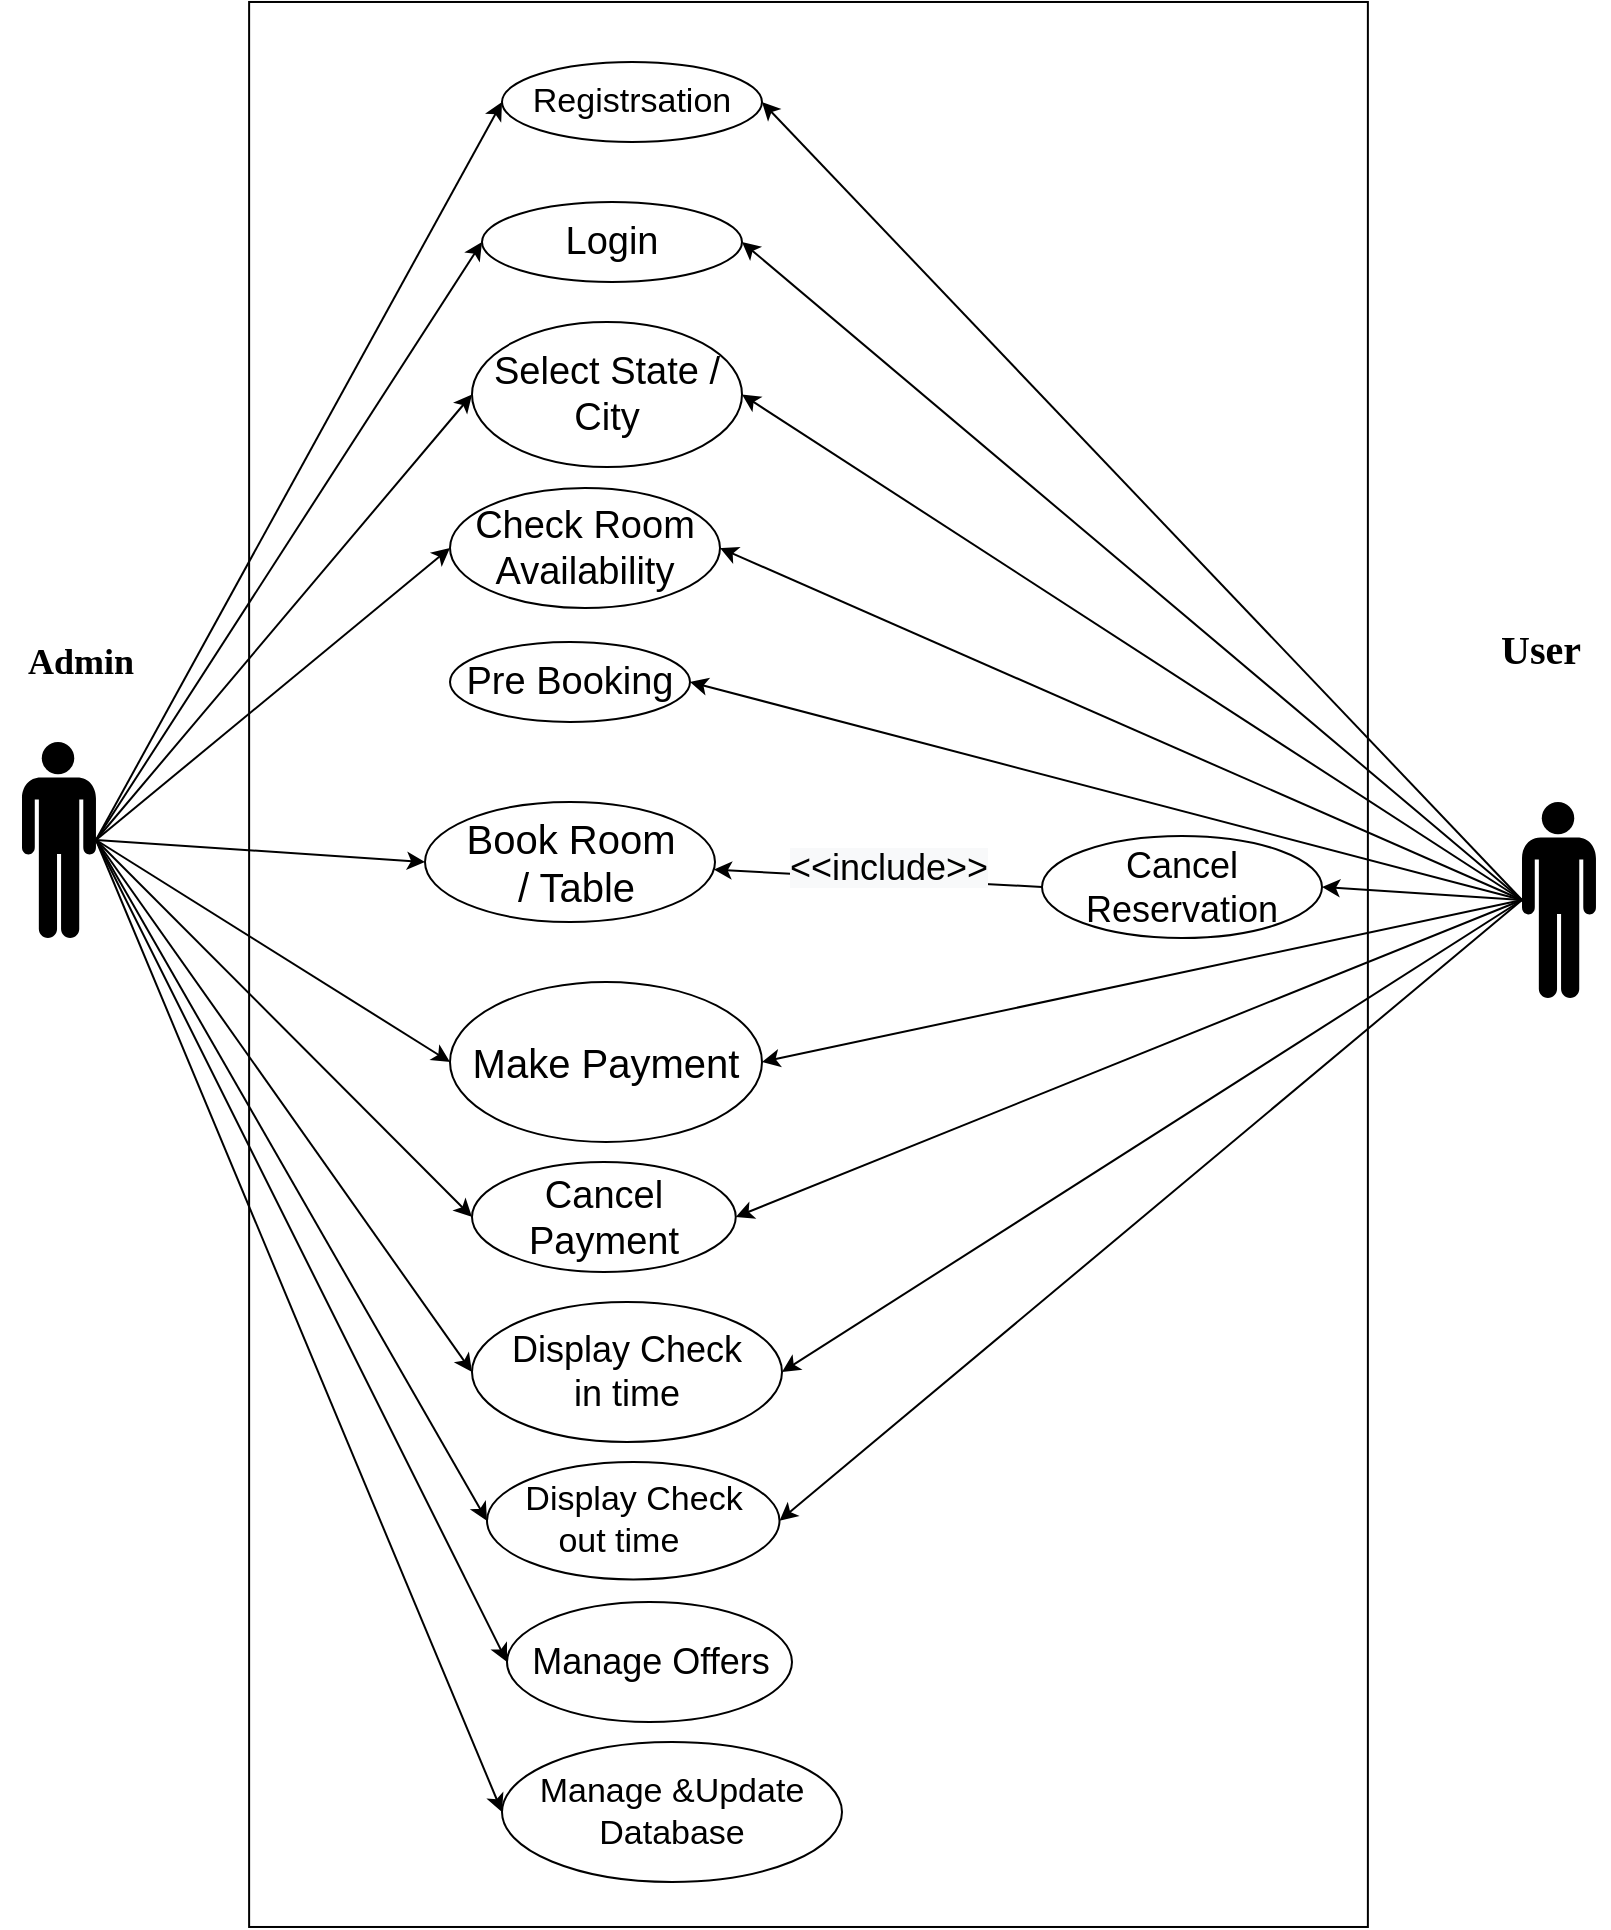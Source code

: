 <mxfile version="20.3.0" type="device"><diagram id="mTN2UxmrqP7EB-d3dQhr" name="Page-1"><mxGraphModel dx="1597" dy="986" grid="1" gridSize="10" guides="1" tooltips="1" connect="1" arrows="1" fold="1" page="1" pageScale="1" pageWidth="827" pageHeight="1169" math="0" shadow="0"><root><mxCell id="0"/><mxCell id="1" parent="0"/><mxCell id="AZ5jJDPZ875bNMGxwawK-3" value="" style="rounded=0;whiteSpace=wrap;html=1;rotation=90;" parent="1" vertex="1"><mxGeometry x="-68" y="231.55" width="962.5" height="559.38" as="geometry"/></mxCell><mxCell id="AZ5jJDPZ875bNMGxwawK-25" value="Registrsation" style="ellipse;whiteSpace=wrap;html=1;strokeWidth=1;fontSize=17;" parent="1" vertex="1"><mxGeometry x="260" y="60" width="130" height="40" as="geometry"/></mxCell><mxCell id="6mkCspMKP1odBdTUDjVw-1" value="Login" style="ellipse;whiteSpace=wrap;html=1;strokeWidth=1;fontSize=19;" parent="1" vertex="1"><mxGeometry x="250" y="130" width="130" height="40" as="geometry"/></mxCell><mxCell id="6mkCspMKP1odBdTUDjVw-4" value="Check Room Availability" style="ellipse;whiteSpace=wrap;html=1;strokeWidth=1;fontSize=19;" parent="1" vertex="1"><mxGeometry x="234" y="273" width="135" height="60" as="geometry"/></mxCell><mxCell id="6mkCspMKP1odBdTUDjVw-5" value="Book Room&lt;br&gt;&amp;nbsp;/ Table" style="ellipse;whiteSpace=wrap;html=1;strokeWidth=1;fontSize=20;" parent="1" vertex="1"><mxGeometry x="221.5" y="430" width="145" height="60" as="geometry"/></mxCell><mxCell id="6mkCspMKP1odBdTUDjVw-6" value="Make Payment" style="ellipse;whiteSpace=wrap;html=1;strokeWidth=1;fontSize=20;" parent="1" vertex="1"><mxGeometry x="234" y="520" width="156" height="80" as="geometry"/></mxCell><mxCell id="6mkCspMKP1odBdTUDjVw-8" value="Display Check&lt;br style=&quot;font-size: 18px;&quot;&gt;&amp;nbsp;in time&amp;nbsp;" style="ellipse;whiteSpace=wrap;html=1;strokeWidth=1;fontSize=18;" parent="1" vertex="1"><mxGeometry x="245" y="680" width="155" height="70" as="geometry"/></mxCell><mxCell id="6mkCspMKP1odBdTUDjVw-9" value="Display Check &lt;br style=&quot;font-size: 17px;&quot;&gt;out time&lt;span style=&quot;white-space: pre; font-size: 17px;&quot;&gt;&#9;&lt;/span&gt;" style="ellipse;whiteSpace=wrap;html=1;strokeWidth=1;fontSize=17;" parent="1" vertex="1"><mxGeometry x="252.5" y="760" width="146.25" height="58.75" as="geometry"/></mxCell><mxCell id="6mkCspMKP1odBdTUDjVw-12" value="Admin" style="text;html=1;align=center;verticalAlign=middle;resizable=0;points=[];autosize=1;strokeColor=none;fillColor=none;fontFamily=Lucida Console;fontStyle=1;fontSize=18;" parent="1" vertex="1"><mxGeometry x="9" y="340" width="80" height="40" as="geometry"/></mxCell><mxCell id="6mkCspMKP1odBdTUDjVw-17" value="User" style="text;html=1;align=center;verticalAlign=middle;resizable=0;points=[];autosize=1;strokeColor=none;fillColor=none;fontStyle=1;fontFamily=Lucida Console;fontSize=20;" parent="1" vertex="1"><mxGeometry x="743.5" y="333" width="70" height="40" as="geometry"/></mxCell><mxCell id="6mkCspMKP1odBdTUDjVw-19" value="Manage &amp;amp;Update Database" style="ellipse;whiteSpace=wrap;html=1;strokeWidth=1;fontSize=17;" parent="1" vertex="1"><mxGeometry x="260" y="900" width="170" height="70" as="geometry"/></mxCell><mxCell id="6mkCspMKP1odBdTUDjVw-20" value="Pre Booking" style="ellipse;whiteSpace=wrap;html=1;strokeWidth=1;fontSize=19;" parent="1" vertex="1"><mxGeometry x="234" y="350" width="120" height="40" as="geometry"/></mxCell><mxCell id="STDzbav6w2YMuVen7wZL-9" style="edgeStyle=none;rounded=0;orthogonalLoop=1;jettySize=auto;html=1;exitX=0;exitY=0.5;exitDx=0;exitDy=0;" parent="1" source="6mkCspMKP1odBdTUDjVw-21" target="6mkCspMKP1odBdTUDjVw-5" edge="1"><mxGeometry relative="1" as="geometry"/></mxCell><mxCell id="STDzbav6w2YMuVen7wZL-10" value="&lt;span style=&quot;font-size: 18px; background-color: rgb(248, 249, 250);&quot;&gt;&amp;lt;&amp;lt;include&amp;gt;&amp;gt;&lt;/span&gt;" style="edgeLabel;html=1;align=center;verticalAlign=middle;resizable=0;points=[];fontSize=18;rotation=0;" parent="STDzbav6w2YMuVen7wZL-9" vertex="1" connectable="0"><mxGeometry x="0.356" y="-1" relative="1" as="geometry"><mxPoint x="34" y="-3" as="offset"/></mxGeometry></mxCell><mxCell id="6mkCspMKP1odBdTUDjVw-21" value="Cancel Reservation" style="ellipse;whiteSpace=wrap;html=1;strokeWidth=1;rotation=0;fontSize=18;" parent="1" vertex="1"><mxGeometry x="530" y="447" width="140" height="51" as="geometry"/></mxCell><mxCell id="6mkCspMKP1odBdTUDjVw-30" value="" style="endArrow=classic;html=1;rounded=0;entryX=0;entryY=0.5;entryDx=0;entryDy=0;exitX=1;exitY=0.5;exitDx=0;exitDy=0;exitPerimeter=0;" parent="1" source="STDzbav6w2YMuVen7wZL-1" target="AZ5jJDPZ875bNMGxwawK-25" edge="1"><mxGeometry width="50" height="50" relative="1" as="geometry"><mxPoint x="145" y="270" as="sourcePoint"/><mxPoint x="200" y="150" as="targetPoint"/></mxGeometry></mxCell><mxCell id="6mkCspMKP1odBdTUDjVw-31" value="" style="endArrow=classic;html=1;rounded=0;entryX=0;entryY=0.5;entryDx=0;entryDy=0;exitX=1;exitY=0.5;exitDx=0;exitDy=0;exitPerimeter=0;" parent="1" source="STDzbav6w2YMuVen7wZL-1" target="6mkCspMKP1odBdTUDjVw-1" edge="1"><mxGeometry width="50" height="50" relative="1" as="geometry"><mxPoint x="145" y="270" as="sourcePoint"/><mxPoint x="270.0" y="80" as="targetPoint"/></mxGeometry></mxCell><mxCell id="6mkCspMKP1odBdTUDjVw-33" value="" style="endArrow=classic;html=1;rounded=0;entryX=0;entryY=0.5;entryDx=0;entryDy=0;exitX=1;exitY=0.5;exitDx=0;exitDy=0;exitPerimeter=0;" parent="1" source="STDzbav6w2YMuVen7wZL-1" target="6mkCspMKP1odBdTUDjVw-5" edge="1"><mxGeometry width="50" height="50" relative="1" as="geometry"><mxPoint x="145" y="270" as="sourcePoint"/><mxPoint x="270.0" y="130" as="targetPoint"/></mxGeometry></mxCell><mxCell id="6mkCspMKP1odBdTUDjVw-36" value="" style="endArrow=classic;html=1;rounded=0;entryX=0;entryY=0.5;entryDx=0;entryDy=0;exitX=1;exitY=0.5;exitDx=0;exitDy=0;exitPerimeter=0;" parent="1" source="STDzbav6w2YMuVen7wZL-1" target="6mkCspMKP1odBdTUDjVw-6" edge="1"><mxGeometry width="50" height="50" relative="1" as="geometry"><mxPoint x="145" y="270" as="sourcePoint"/><mxPoint x="300.0" y="160" as="targetPoint"/></mxGeometry></mxCell><mxCell id="6mkCspMKP1odBdTUDjVw-37" value="" style="endArrow=classic;html=1;rounded=0;entryX=0;entryY=0.5;entryDx=0;entryDy=0;exitX=1;exitY=0.5;exitDx=0;exitDy=0;exitPerimeter=0;" parent="1" source="STDzbav6w2YMuVen7wZL-1" target="6mkCspMKP1odBdTUDjVw-8" edge="1"><mxGeometry width="50" height="50" relative="1" as="geometry"><mxPoint x="145" y="270" as="sourcePoint"/><mxPoint x="310.0" y="170" as="targetPoint"/></mxGeometry></mxCell><mxCell id="6mkCspMKP1odBdTUDjVw-38" value="" style="endArrow=classic;html=1;rounded=0;entryX=0;entryY=0.5;entryDx=0;entryDy=0;exitX=1;exitY=0.5;exitDx=0;exitDy=0;exitPerimeter=0;" parent="1" source="STDzbav6w2YMuVen7wZL-1" target="6mkCspMKP1odBdTUDjVw-19" edge="1"><mxGeometry width="50" height="50" relative="1" as="geometry"><mxPoint x="145" y="270" as="sourcePoint"/><mxPoint x="220.0" y="340" as="targetPoint"/></mxGeometry></mxCell><mxCell id="6mkCspMKP1odBdTUDjVw-39" value="" style="endArrow=classic;html=1;rounded=0;entryX=0;entryY=0.5;entryDx=0;entryDy=0;exitX=1;exitY=0.5;exitDx=0;exitDy=0;exitPerimeter=0;" parent="1" source="STDzbav6w2YMuVen7wZL-1" target="6mkCspMKP1odBdTUDjVw-9" edge="1"><mxGeometry width="50" height="50" relative="1" as="geometry"><mxPoint x="145" y="270" as="sourcePoint"/><mxPoint x="272.5" y="575.0" as="targetPoint"/></mxGeometry></mxCell><mxCell id="6mkCspMKP1odBdTUDjVw-40" value="" style="endArrow=classic;html=1;rounded=0;entryX=1;entryY=0.5;entryDx=0;entryDy=0;exitX=0;exitY=0.5;exitDx=0;exitDy=0;exitPerimeter=0;" parent="1" source="STDzbav6w2YMuVen7wZL-3" target="AZ5jJDPZ875bNMGxwawK-25" edge="1"><mxGeometry width="50" height="50" relative="1" as="geometry"><mxPoint x="725.28" y="260" as="sourcePoint"/><mxPoint x="270" y="80" as="targetPoint"/></mxGeometry></mxCell><mxCell id="6mkCspMKP1odBdTUDjVw-41" value="" style="endArrow=classic;html=1;rounded=0;entryX=1;entryY=0.5;entryDx=0;entryDy=0;exitX=0;exitY=0.5;exitDx=0;exitDy=0;exitPerimeter=0;" parent="1" source="STDzbav6w2YMuVen7wZL-3" target="6mkCspMKP1odBdTUDjVw-4" edge="1"><mxGeometry width="50" height="50" relative="1" as="geometry"><mxPoint x="725.28" y="260" as="sourcePoint"/><mxPoint x="400" y="80" as="targetPoint"/></mxGeometry></mxCell><mxCell id="6mkCspMKP1odBdTUDjVw-42" value="" style="endArrow=classic;html=1;rounded=0;entryX=1;entryY=0.5;entryDx=0;entryDy=0;exitX=0;exitY=0.5;exitDx=0;exitDy=0;exitPerimeter=0;" parent="1" source="STDzbav6w2YMuVen7wZL-3" target="6mkCspMKP1odBdTUDjVw-1" edge="1"><mxGeometry width="50" height="50" relative="1" as="geometry"><mxPoint x="725.28" y="260" as="sourcePoint"/><mxPoint x="410" y="90" as="targetPoint"/></mxGeometry></mxCell><mxCell id="6mkCspMKP1odBdTUDjVw-44" value="" style="endArrow=classic;html=1;rounded=0;entryX=1;entryY=0.5;entryDx=0;entryDy=0;exitX=0;exitY=0.5;exitDx=0;exitDy=0;exitPerimeter=0;" parent="1" source="STDzbav6w2YMuVen7wZL-3" target="6mkCspMKP1odBdTUDjVw-20" edge="1"><mxGeometry width="50" height="50" relative="1" as="geometry"><mxPoint x="725.28" y="260" as="sourcePoint"/><mxPoint x="415" y="190" as="targetPoint"/></mxGeometry></mxCell><mxCell id="6mkCspMKP1odBdTUDjVw-46" value="" style="endArrow=classic;html=1;rounded=0;entryX=1;entryY=0.5;entryDx=0;entryDy=0;exitX=0;exitY=0.5;exitDx=0;exitDy=0;exitPerimeter=0;" parent="1" source="STDzbav6w2YMuVen7wZL-3" target="6mkCspMKP1odBdTUDjVw-6" edge="1"><mxGeometry width="50" height="50" relative="1" as="geometry"><mxPoint x="725.28" y="260" as="sourcePoint"/><mxPoint x="410" y="327.5" as="targetPoint"/></mxGeometry></mxCell><mxCell id="6mkCspMKP1odBdTUDjVw-47" value="" style="endArrow=classic;html=1;rounded=0;entryX=1;entryY=0.5;entryDx=0;entryDy=0;exitX=0;exitY=0.5;exitDx=0;exitDy=0;exitPerimeter=0;" parent="1" source="STDzbav6w2YMuVen7wZL-3" target="6mkCspMKP1odBdTUDjVw-21" edge="1"><mxGeometry width="50" height="50" relative="1" as="geometry"><mxPoint x="725.28" y="260" as="sourcePoint"/><mxPoint x="700" y="340" as="targetPoint"/></mxGeometry></mxCell><mxCell id="6mkCspMKP1odBdTUDjVw-48" value="" style="endArrow=classic;html=1;rounded=0;entryX=1;entryY=0.5;entryDx=0;entryDy=0;exitX=0;exitY=0.5;exitDx=0;exitDy=0;exitPerimeter=0;" parent="1" source="STDzbav6w2YMuVen7wZL-3" target="6mkCspMKP1odBdTUDjVw-8" edge="1"><mxGeometry width="50" height="50" relative="1" as="geometry"><mxPoint x="725.28" y="260" as="sourcePoint"/><mxPoint x="397.5" y="420.4" as="targetPoint"/></mxGeometry></mxCell><mxCell id="6mkCspMKP1odBdTUDjVw-49" value="" style="endArrow=classic;html=1;rounded=0;entryX=1;entryY=0.5;entryDx=0;entryDy=0;exitX=0;exitY=0.5;exitDx=0;exitDy=0;exitPerimeter=0;" parent="1" source="STDzbav6w2YMuVen7wZL-3" target="6mkCspMKP1odBdTUDjVw-9" edge="1"><mxGeometry width="50" height="50" relative="1" as="geometry"><mxPoint x="725.28" y="260" as="sourcePoint"/><mxPoint x="407.5" y="430.4" as="targetPoint"/></mxGeometry></mxCell><mxCell id="STDzbav6w2YMuVen7wZL-7" style="rounded=0;orthogonalLoop=1;jettySize=auto;html=1;exitX=1;exitY=0.5;exitDx=0;exitDy=0;exitPerimeter=0;entryX=0;entryY=0.5;entryDx=0;entryDy=0;" parent="1" source="STDzbav6w2YMuVen7wZL-1" target="STDzbav6w2YMuVen7wZL-6" edge="1"><mxGeometry relative="1" as="geometry"/></mxCell><mxCell id="STDzbav6w2YMuVen7wZL-14" style="edgeStyle=none;rounded=0;orthogonalLoop=1;jettySize=auto;html=1;exitX=1;exitY=0.5;exitDx=0;exitDy=0;exitPerimeter=0;entryX=0;entryY=0.5;entryDx=0;entryDy=0;" parent="1" source="STDzbav6w2YMuVen7wZL-1" target="STDzbav6w2YMuVen7wZL-11" edge="1"><mxGeometry relative="1" as="geometry"/></mxCell><mxCell id="STDzbav6w2YMuVen7wZL-15" style="edgeStyle=none;rounded=0;orthogonalLoop=1;jettySize=auto;html=1;exitX=1;exitY=0.5;exitDx=0;exitDy=0;exitPerimeter=0;entryX=0;entryY=0.5;entryDx=0;entryDy=0;" parent="1" source="STDzbav6w2YMuVen7wZL-1" target="6mkCspMKP1odBdTUDjVw-4" edge="1"><mxGeometry relative="1" as="geometry"/></mxCell><mxCell id="STDzbav6w2YMuVen7wZL-18" style="edgeStyle=none;rounded=0;orthogonalLoop=1;jettySize=auto;html=1;exitX=1;exitY=0.5;exitDx=0;exitDy=0;exitPerimeter=0;entryX=0;entryY=0.5;entryDx=0;entryDy=0;fontFamily=Lucida Console;fontSize=18;" parent="1" source="STDzbav6w2YMuVen7wZL-1" target="STDzbav6w2YMuVen7wZL-16" edge="1"><mxGeometry relative="1" as="geometry"/></mxCell><mxCell id="STDzbav6w2YMuVen7wZL-1" value="" style="shape=mxgraph.signs.people.man_1;html=1;pointerEvents=1;fillColor=#000000;strokeColor=none;verticalLabelPosition=bottom;verticalAlign=top;align=center;sketch=0;" parent="1" vertex="1"><mxGeometry x="20" y="400" width="37" height="98" as="geometry"/></mxCell><mxCell id="STDzbav6w2YMuVen7wZL-13" style="edgeStyle=none;rounded=0;orthogonalLoop=1;jettySize=auto;html=1;exitX=0;exitY=0.5;exitDx=0;exitDy=0;exitPerimeter=0;entryX=1;entryY=0.5;entryDx=0;entryDy=0;" parent="1" source="STDzbav6w2YMuVen7wZL-3" target="STDzbav6w2YMuVen7wZL-11" edge="1"><mxGeometry relative="1" as="geometry"/></mxCell><mxCell id="STDzbav6w2YMuVen7wZL-17" style="edgeStyle=none;rounded=0;orthogonalLoop=1;jettySize=auto;html=1;exitX=0;exitY=0.5;exitDx=0;exitDy=0;exitPerimeter=0;entryX=1;entryY=0.5;entryDx=0;entryDy=0;fontFamily=Lucida Console;fontSize=18;" parent="1" source="STDzbav6w2YMuVen7wZL-3" target="STDzbav6w2YMuVen7wZL-16" edge="1"><mxGeometry relative="1" as="geometry"/></mxCell><mxCell id="STDzbav6w2YMuVen7wZL-3" value="" style="shape=mxgraph.signs.people.man_1;html=1;pointerEvents=1;fillColor=#000000;strokeColor=none;verticalLabelPosition=bottom;verticalAlign=top;align=center;sketch=0;" parent="1" vertex="1"><mxGeometry x="770" y="430" width="37" height="98" as="geometry"/></mxCell><mxCell id="STDzbav6w2YMuVen7wZL-6" value="Manage Offers" style="ellipse;whiteSpace=wrap;html=1;strokeWidth=1;fontSize=18;" parent="1" vertex="1"><mxGeometry x="262.5" y="830" width="142.5" height="60" as="geometry"/></mxCell><mxCell id="STDzbav6w2YMuVen7wZL-11" value="Cancel Payment" style="ellipse;whiteSpace=wrap;html=1;strokeWidth=1;fontSize=19;" parent="1" vertex="1"><mxGeometry x="245" y="610" width="131.88" height="55" as="geometry"/></mxCell><mxCell id="STDzbav6w2YMuVen7wZL-16" value="Select State / City" style="ellipse;whiteSpace=wrap;html=1;strokeWidth=1;fontSize=19;" parent="1" vertex="1"><mxGeometry x="245" y="190" width="135" height="72.5" as="geometry"/></mxCell></root></mxGraphModel></diagram></mxfile>